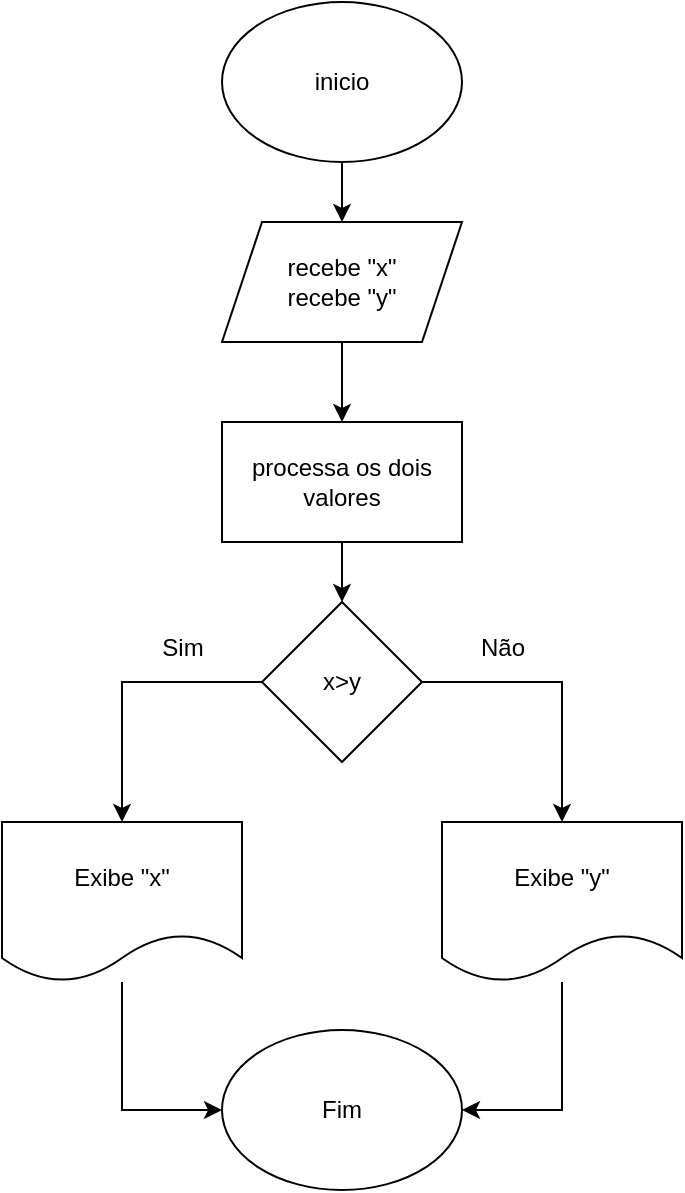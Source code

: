 <mxfile version="26.1.1">
  <diagram name="Página-1" id="HDcfTu-KNQShFsaTJg1-">
    <mxGraphModel dx="512" dy="449" grid="1" gridSize="10" guides="1" tooltips="1" connect="1" arrows="1" fold="1" page="1" pageScale="1" pageWidth="827" pageHeight="1169" math="0" shadow="0">
      <root>
        <mxCell id="0" />
        <mxCell id="1" parent="0" />
        <mxCell id="EGZuov65ARzPs76qATdW-5" style="edgeStyle=orthogonalEdgeStyle;rounded=0;orthogonalLoop=1;jettySize=auto;html=1;exitX=0.5;exitY=1;exitDx=0;exitDy=0;entryX=0.5;entryY=0;entryDx=0;entryDy=0;" edge="1" parent="1" source="EGZuov65ARzPs76qATdW-1" target="EGZuov65ARzPs76qATdW-2">
          <mxGeometry relative="1" as="geometry" />
        </mxCell>
        <mxCell id="EGZuov65ARzPs76qATdW-1" value="inicio" style="ellipse;whiteSpace=wrap;html=1;" vertex="1" parent="1">
          <mxGeometry x="230" y="70" width="120" height="80" as="geometry" />
        </mxCell>
        <mxCell id="EGZuov65ARzPs76qATdW-4" value="" style="edgeStyle=orthogonalEdgeStyle;rounded=0;orthogonalLoop=1;jettySize=auto;html=1;" edge="1" parent="1" source="EGZuov65ARzPs76qATdW-2" target="EGZuov65ARzPs76qATdW-3">
          <mxGeometry relative="1" as="geometry" />
        </mxCell>
        <mxCell id="EGZuov65ARzPs76qATdW-2" value="&lt;div&gt;recebe &quot;x&quot;&lt;/div&gt;recebe &quot;y&quot;" style="shape=parallelogram;perimeter=parallelogramPerimeter;whiteSpace=wrap;html=1;fixedSize=1;" vertex="1" parent="1">
          <mxGeometry x="230" y="180" width="120" height="60" as="geometry" />
        </mxCell>
        <mxCell id="EGZuov65ARzPs76qATdW-7" value="" style="edgeStyle=orthogonalEdgeStyle;rounded=0;orthogonalLoop=1;jettySize=auto;html=1;" edge="1" parent="1" source="EGZuov65ARzPs76qATdW-3" target="EGZuov65ARzPs76qATdW-6">
          <mxGeometry relative="1" as="geometry" />
        </mxCell>
        <mxCell id="EGZuov65ARzPs76qATdW-3" value="processa os dois valores" style="rounded=0;whiteSpace=wrap;html=1;" vertex="1" parent="1">
          <mxGeometry x="230" y="280" width="120" height="60" as="geometry" />
        </mxCell>
        <mxCell id="EGZuov65ARzPs76qATdW-9" value="" style="edgeStyle=orthogonalEdgeStyle;rounded=0;orthogonalLoop=1;jettySize=auto;html=1;" edge="1" parent="1" source="EGZuov65ARzPs76qATdW-6" target="EGZuov65ARzPs76qATdW-8">
          <mxGeometry relative="1" as="geometry" />
        </mxCell>
        <mxCell id="EGZuov65ARzPs76qATdW-11" value="" style="edgeStyle=orthogonalEdgeStyle;rounded=0;orthogonalLoop=1;jettySize=auto;html=1;" edge="1" parent="1" source="EGZuov65ARzPs76qATdW-6" target="EGZuov65ARzPs76qATdW-10">
          <mxGeometry relative="1" as="geometry" />
        </mxCell>
        <mxCell id="EGZuov65ARzPs76qATdW-6" value="x&amp;gt;y" style="rhombus;whiteSpace=wrap;html=1;" vertex="1" parent="1">
          <mxGeometry x="250" y="370" width="80" height="80" as="geometry" />
        </mxCell>
        <mxCell id="EGZuov65ARzPs76qATdW-17" style="edgeStyle=orthogonalEdgeStyle;rounded=0;orthogonalLoop=1;jettySize=auto;html=1;entryX=1;entryY=0.5;entryDx=0;entryDy=0;" edge="1" parent="1" source="EGZuov65ARzPs76qATdW-8" target="EGZuov65ARzPs76qATdW-14">
          <mxGeometry relative="1" as="geometry" />
        </mxCell>
        <mxCell id="EGZuov65ARzPs76qATdW-8" value="Exibe &quot;y&quot;" style="shape=document;whiteSpace=wrap;html=1;boundedLbl=1;" vertex="1" parent="1">
          <mxGeometry x="340" y="480" width="120" height="80" as="geometry" />
        </mxCell>
        <mxCell id="EGZuov65ARzPs76qATdW-16" style="edgeStyle=orthogonalEdgeStyle;rounded=0;orthogonalLoop=1;jettySize=auto;html=1;entryX=0;entryY=0.5;entryDx=0;entryDy=0;" edge="1" parent="1" source="EGZuov65ARzPs76qATdW-10" target="EGZuov65ARzPs76qATdW-14">
          <mxGeometry relative="1" as="geometry" />
        </mxCell>
        <mxCell id="EGZuov65ARzPs76qATdW-10" value="Exibe &quot;x&quot;" style="shape=document;whiteSpace=wrap;html=1;boundedLbl=1;" vertex="1" parent="1">
          <mxGeometry x="120" y="480" width="120" height="80" as="geometry" />
        </mxCell>
        <mxCell id="EGZuov65ARzPs76qATdW-12" value="Sim" style="text;html=1;align=center;verticalAlign=middle;resizable=0;points=[];autosize=1;strokeColor=none;fillColor=none;" vertex="1" parent="1">
          <mxGeometry x="190" y="378" width="40" height="30" as="geometry" />
        </mxCell>
        <mxCell id="EGZuov65ARzPs76qATdW-13" value="Não" style="text;html=1;align=center;verticalAlign=middle;resizable=0;points=[];autosize=1;strokeColor=none;fillColor=none;" vertex="1" parent="1">
          <mxGeometry x="345" y="378" width="50" height="30" as="geometry" />
        </mxCell>
        <mxCell id="EGZuov65ARzPs76qATdW-14" value="Fim" style="ellipse;whiteSpace=wrap;html=1;" vertex="1" parent="1">
          <mxGeometry x="230" y="584" width="120" height="80" as="geometry" />
        </mxCell>
      </root>
    </mxGraphModel>
  </diagram>
</mxfile>
